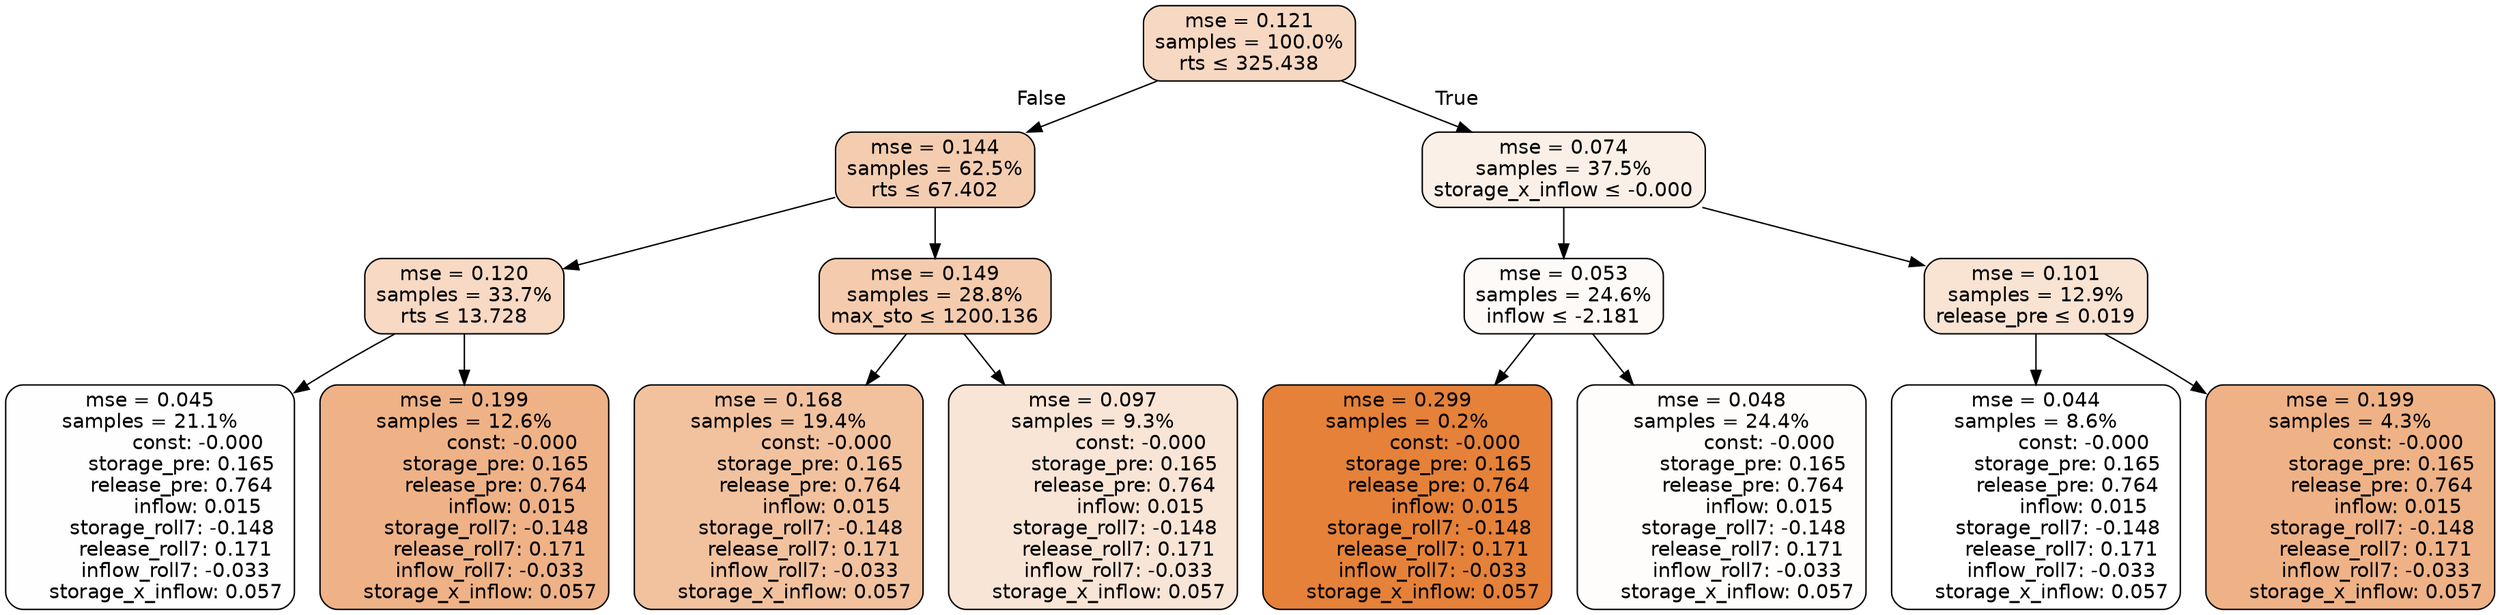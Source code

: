 digraph tree {
node [shape=rectangle, style="filled, rounded", color="black", fontname=helvetica] ;
edge [fontname=helvetica] ;
	"0" [label="mse = 0.121
samples = 100.0%
rts &le; 325.438", fillcolor="#f7d8c3"]
	"1" [label="mse = 0.144
samples = 62.5%
rts &le; 67.402", fillcolor="#f4cdb1"]
	"2" [label="mse = 0.120
samples = 33.7%
rts &le; 13.728", fillcolor="#f7d9c4"]
	"3" [label="mse = 0.045
samples = 21.1%
               const: -0.000
          storage_pre: 0.165
          release_pre: 0.764
               inflow: 0.015
       storage_roll7: -0.148
        release_roll7: 0.171
        inflow_roll7: -0.033
     storage_x_inflow: 0.057", fillcolor="#fefefe"]
	"4" [label="mse = 0.199
samples = 12.6%
               const: -0.000
          storage_pre: 0.165
          release_pre: 0.764
               inflow: 0.015
       storage_roll7: -0.148
        release_roll7: 0.171
        inflow_roll7: -0.033
     storage_x_inflow: 0.057", fillcolor="#efb287"]
	"5" [label="mse = 0.149
samples = 28.8%
max_sto &le; 1200.136", fillcolor="#f4cbad"]
	"6" [label="mse = 0.168
samples = 19.4%
               const: -0.000
          storage_pre: 0.165
          release_pre: 0.764
               inflow: 0.015
       storage_roll7: -0.148
        release_roll7: 0.171
        inflow_roll7: -0.033
     storage_x_inflow: 0.057", fillcolor="#f2c29f"]
	"7" [label="mse = 0.097
samples = 9.3%
               const: -0.000
          storage_pre: 0.165
          release_pre: 0.764
               inflow: 0.015
       storage_roll7: -0.148
        release_roll7: 0.171
        inflow_roll7: -0.033
     storage_x_inflow: 0.057", fillcolor="#f9e5d6"]
	"8" [label="mse = 0.074
samples = 37.5%
storage_x_inflow &le; -0.000", fillcolor="#fbf0e7"]
	"9" [label="mse = 0.053
samples = 24.6%
inflow &le; -2.181", fillcolor="#fefaf8"]
	"10" [label="mse = 0.299
samples = 0.2%
               const: -0.000
          storage_pre: 0.165
          release_pre: 0.764
               inflow: 0.015
       storage_roll7: -0.148
        release_roll7: 0.171
        inflow_roll7: -0.033
     storage_x_inflow: 0.057", fillcolor="#e58139"]
	"11" [label="mse = 0.048
samples = 24.4%
               const: -0.000
          storage_pre: 0.165
          release_pre: 0.764
               inflow: 0.015
       storage_roll7: -0.148
        release_roll7: 0.171
        inflow_roll7: -0.033
     storage_x_inflow: 0.057", fillcolor="#fefdfc"]
	"12" [label="mse = 0.101
samples = 12.9%
release_pre &le; 0.019", fillcolor="#f9e3d3"]
	"13" [label="mse = 0.044
samples = 8.6%
               const: -0.000
          storage_pre: 0.165
          release_pre: 0.764
               inflow: 0.015
       storage_roll7: -0.148
        release_roll7: 0.171
        inflow_roll7: -0.033
     storage_x_inflow: 0.057", fillcolor="#ffffff"]
	"14" [label="mse = 0.199
samples = 4.3%
               const: -0.000
          storage_pre: 0.165
          release_pre: 0.764
               inflow: 0.015
       storage_roll7: -0.148
        release_roll7: 0.171
        inflow_roll7: -0.033
     storage_x_inflow: 0.057", fillcolor="#efb286"]

	"0" -> "1" [labeldistance=2.5, labelangle=45, headlabel="False"]
	"1" -> "2"
	"2" -> "3"
	"2" -> "4"
	"1" -> "5"
	"5" -> "6"
	"5" -> "7"
	"0" -> "8" [labeldistance=2.5, labelangle=-45, headlabel="True"]
	"8" -> "9"
	"9" -> "10"
	"9" -> "11"
	"8" -> "12"
	"12" -> "13"
	"12" -> "14"
}
